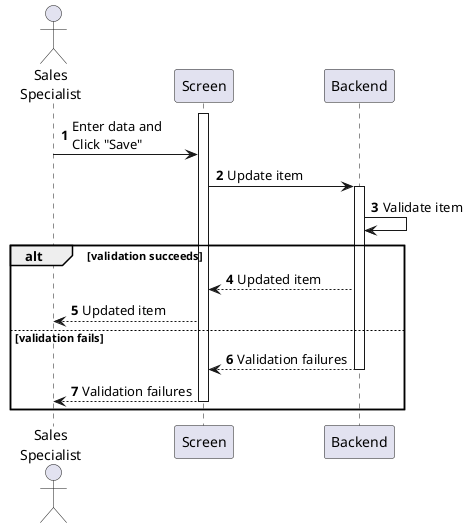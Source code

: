 @startuml sales-order-update
autonumber

actor "Sales\nSpecialist" as a
participant Screen as f
participant Backend as b

activate f
a -> f : Enter data and\nClick "Save"
f -> b : Update item
activate b
b -> b : Validate item

alt validation succeeds
    b --> f : Updated item
    f --> a : Updated item
else validation fails
    return Validation failures
    f --> a : Validation failures
    deactivate f
end
@enduml
